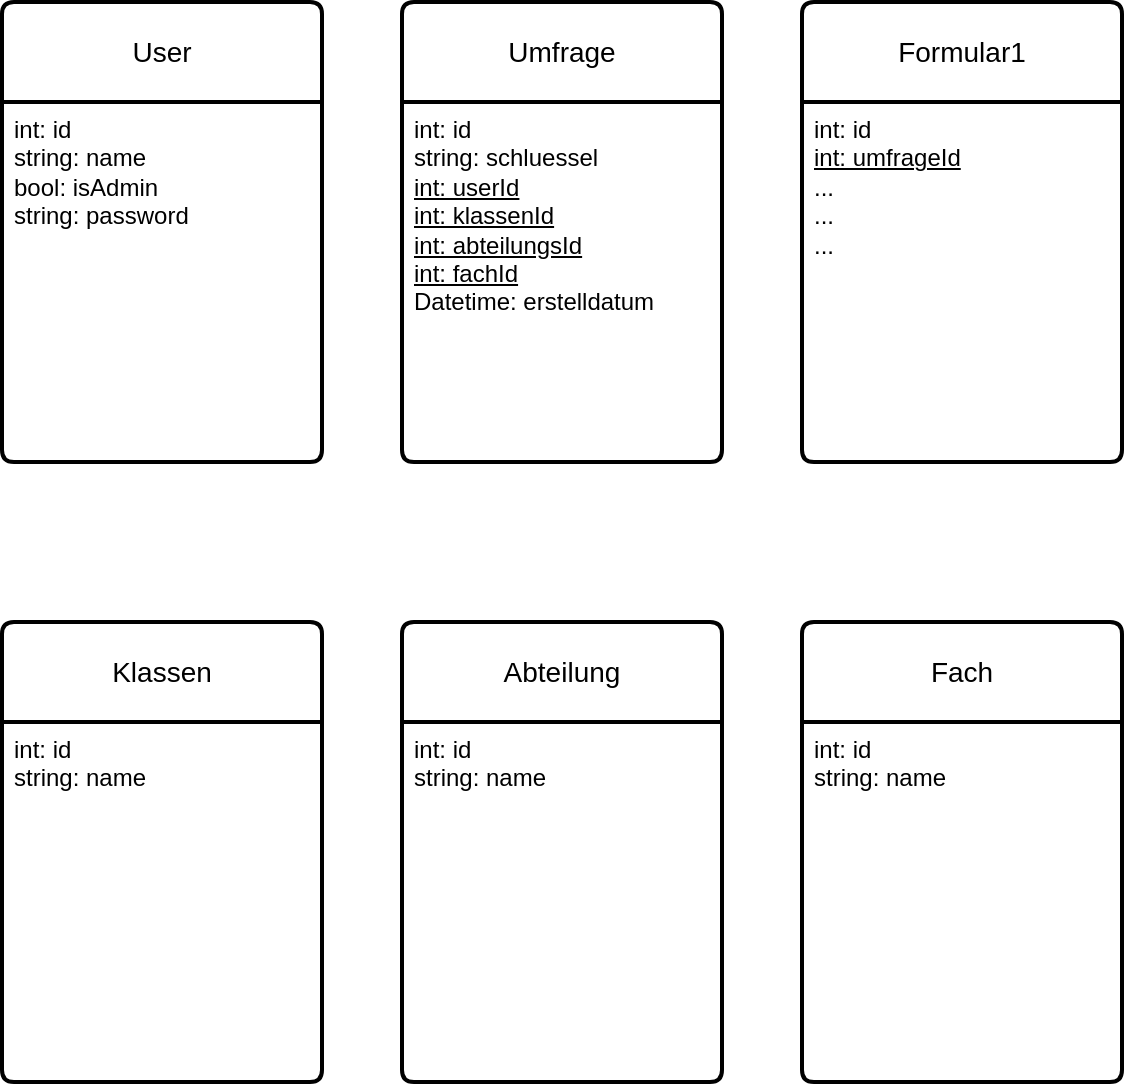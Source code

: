 <mxfile version="26.0.16">
  <diagram name="Seite-1" id="Jj4xXdSNCB52oUgN3IUD">
    <mxGraphModel dx="1050" dy="634" grid="1" gridSize="10" guides="1" tooltips="1" connect="1" arrows="1" fold="1" page="1" pageScale="1" pageWidth="3300" pageHeight="4681" math="0" shadow="0">
      <root>
        <mxCell id="0" />
        <mxCell id="1" parent="0" />
        <mxCell id="cQmvh3hyG63FEJ4s5Tl2-5" value="User" style="swimlane;childLayout=stackLayout;horizontal=1;startSize=50;horizontalStack=0;rounded=1;fontSize=14;fontStyle=0;strokeWidth=2;resizeParent=0;resizeLast=1;shadow=0;dashed=0;align=center;arcSize=4;whiteSpace=wrap;html=1;" vertex="1" parent="1">
          <mxGeometry x="240" y="120" width="160" height="230" as="geometry" />
        </mxCell>
        <mxCell id="cQmvh3hyG63FEJ4s5Tl2-6" value="&lt;div&gt;int: id&lt;/div&gt;&lt;div&gt;string: name&lt;/div&gt;&lt;div&gt;bool: isAdmin&lt;/div&gt;&lt;div&gt;string: password&lt;br&gt;&lt;/div&gt;" style="align=left;strokeColor=none;fillColor=none;spacingLeft=4;spacingRight=4;fontSize=12;verticalAlign=top;resizable=0;rotatable=0;part=1;html=1;whiteSpace=wrap;" vertex="1" parent="cQmvh3hyG63FEJ4s5Tl2-5">
          <mxGeometry y="50" width="160" height="180" as="geometry" />
        </mxCell>
        <mxCell id="cQmvh3hyG63FEJ4s5Tl2-9" value="Klassen" style="swimlane;childLayout=stackLayout;horizontal=1;startSize=50;horizontalStack=0;rounded=1;fontSize=14;fontStyle=0;strokeWidth=2;resizeParent=0;resizeLast=1;shadow=0;dashed=0;align=center;arcSize=4;whiteSpace=wrap;html=1;" vertex="1" parent="1">
          <mxGeometry x="240" y="430" width="160" height="230" as="geometry" />
        </mxCell>
        <mxCell id="cQmvh3hyG63FEJ4s5Tl2-10" value="&lt;div&gt;int: id&lt;/div&gt;&lt;div&gt;string: name&lt;br&gt;&lt;/div&gt;" style="align=left;strokeColor=none;fillColor=none;spacingLeft=4;spacingRight=4;fontSize=12;verticalAlign=top;resizable=0;rotatable=0;part=1;html=1;whiteSpace=wrap;" vertex="1" parent="cQmvh3hyG63FEJ4s5Tl2-9">
          <mxGeometry y="50" width="160" height="180" as="geometry" />
        </mxCell>
        <mxCell id="cQmvh3hyG63FEJ4s5Tl2-11" value="Umfrage" style="swimlane;childLayout=stackLayout;horizontal=1;startSize=50;horizontalStack=0;rounded=1;fontSize=14;fontStyle=0;strokeWidth=2;resizeParent=0;resizeLast=1;shadow=0;dashed=0;align=center;arcSize=4;whiteSpace=wrap;html=1;" vertex="1" parent="1">
          <mxGeometry x="440" y="120" width="160" height="230" as="geometry" />
        </mxCell>
        <mxCell id="cQmvh3hyG63FEJ4s5Tl2-12" value="&lt;div&gt;int: id&lt;/div&gt;&lt;div&gt;string: schluessel&lt;br&gt;&lt;/div&gt;&lt;div&gt;&lt;u&gt;int: userId&lt;/u&gt;&lt;br&gt;&lt;/div&gt;&lt;div&gt;&lt;u&gt;int: klassenId&lt;br&gt;&lt;/u&gt;&lt;/div&gt;&lt;div&gt;&lt;u&gt;int: abteilungsId&lt;/u&gt;&lt;/div&gt;&lt;div&gt;&lt;u&gt;int: fachId&lt;/u&gt;&lt;/div&gt;&lt;div&gt;Datetime: erstelldatum&lt;br&gt;&lt;/div&gt;" style="align=left;strokeColor=none;fillColor=none;spacingLeft=4;spacingRight=4;fontSize=12;verticalAlign=top;resizable=0;rotatable=0;part=1;html=1;whiteSpace=wrap;" vertex="1" parent="cQmvh3hyG63FEJ4s5Tl2-11">
          <mxGeometry y="50" width="160" height="180" as="geometry" />
        </mxCell>
        <mxCell id="cQmvh3hyG63FEJ4s5Tl2-13" value="Abteilung" style="swimlane;childLayout=stackLayout;horizontal=1;startSize=50;horizontalStack=0;rounded=1;fontSize=14;fontStyle=0;strokeWidth=2;resizeParent=0;resizeLast=1;shadow=0;dashed=0;align=center;arcSize=4;whiteSpace=wrap;html=1;" vertex="1" parent="1">
          <mxGeometry x="440" y="430" width="160" height="230" as="geometry" />
        </mxCell>
        <mxCell id="cQmvh3hyG63FEJ4s5Tl2-14" value="&lt;div&gt;int: id&lt;/div&gt;&lt;div&gt;string: name&lt;br&gt;&lt;/div&gt;" style="align=left;strokeColor=none;fillColor=none;spacingLeft=4;spacingRight=4;fontSize=12;verticalAlign=top;resizable=0;rotatable=0;part=1;html=1;whiteSpace=wrap;" vertex="1" parent="cQmvh3hyG63FEJ4s5Tl2-13">
          <mxGeometry y="50" width="160" height="180" as="geometry" />
        </mxCell>
        <mxCell id="cQmvh3hyG63FEJ4s5Tl2-15" value="Fach" style="swimlane;childLayout=stackLayout;horizontal=1;startSize=50;horizontalStack=0;rounded=1;fontSize=14;fontStyle=0;strokeWidth=2;resizeParent=0;resizeLast=1;shadow=0;dashed=0;align=center;arcSize=4;whiteSpace=wrap;html=1;" vertex="1" parent="1">
          <mxGeometry x="640" y="430" width="160" height="230" as="geometry" />
        </mxCell>
        <mxCell id="cQmvh3hyG63FEJ4s5Tl2-16" value="&lt;div&gt;int: id&lt;/div&gt;&lt;div&gt;string: name&lt;br&gt;&lt;/div&gt;" style="align=left;strokeColor=none;fillColor=none;spacingLeft=4;spacingRight=4;fontSize=12;verticalAlign=top;resizable=0;rotatable=0;part=1;html=1;whiteSpace=wrap;" vertex="1" parent="cQmvh3hyG63FEJ4s5Tl2-15">
          <mxGeometry y="50" width="160" height="180" as="geometry" />
        </mxCell>
        <mxCell id="cQmvh3hyG63FEJ4s5Tl2-17" value="Formular1" style="swimlane;childLayout=stackLayout;horizontal=1;startSize=50;horizontalStack=0;rounded=1;fontSize=14;fontStyle=0;strokeWidth=2;resizeParent=0;resizeLast=1;shadow=0;dashed=0;align=center;arcSize=4;whiteSpace=wrap;html=1;" vertex="1" parent="1">
          <mxGeometry x="640" y="120" width="160" height="230" as="geometry" />
        </mxCell>
        <mxCell id="cQmvh3hyG63FEJ4s5Tl2-18" value="&lt;div&gt;int: id&lt;/div&gt;&lt;div&gt;&lt;u&gt;int: umfrageId&lt;/u&gt;&lt;/div&gt;&lt;div&gt;...&lt;u&gt;&lt;br&gt;&lt;/u&gt;&lt;/div&gt;&lt;div&gt;...&lt;/div&gt;&lt;div&gt;...&lt;br&gt;&lt;/div&gt;" style="align=left;strokeColor=none;fillColor=none;spacingLeft=4;spacingRight=4;fontSize=12;verticalAlign=top;resizable=0;rotatable=0;part=1;html=1;whiteSpace=wrap;" vertex="1" parent="cQmvh3hyG63FEJ4s5Tl2-17">
          <mxGeometry y="50" width="160" height="180" as="geometry" />
        </mxCell>
      </root>
    </mxGraphModel>
  </diagram>
</mxfile>
